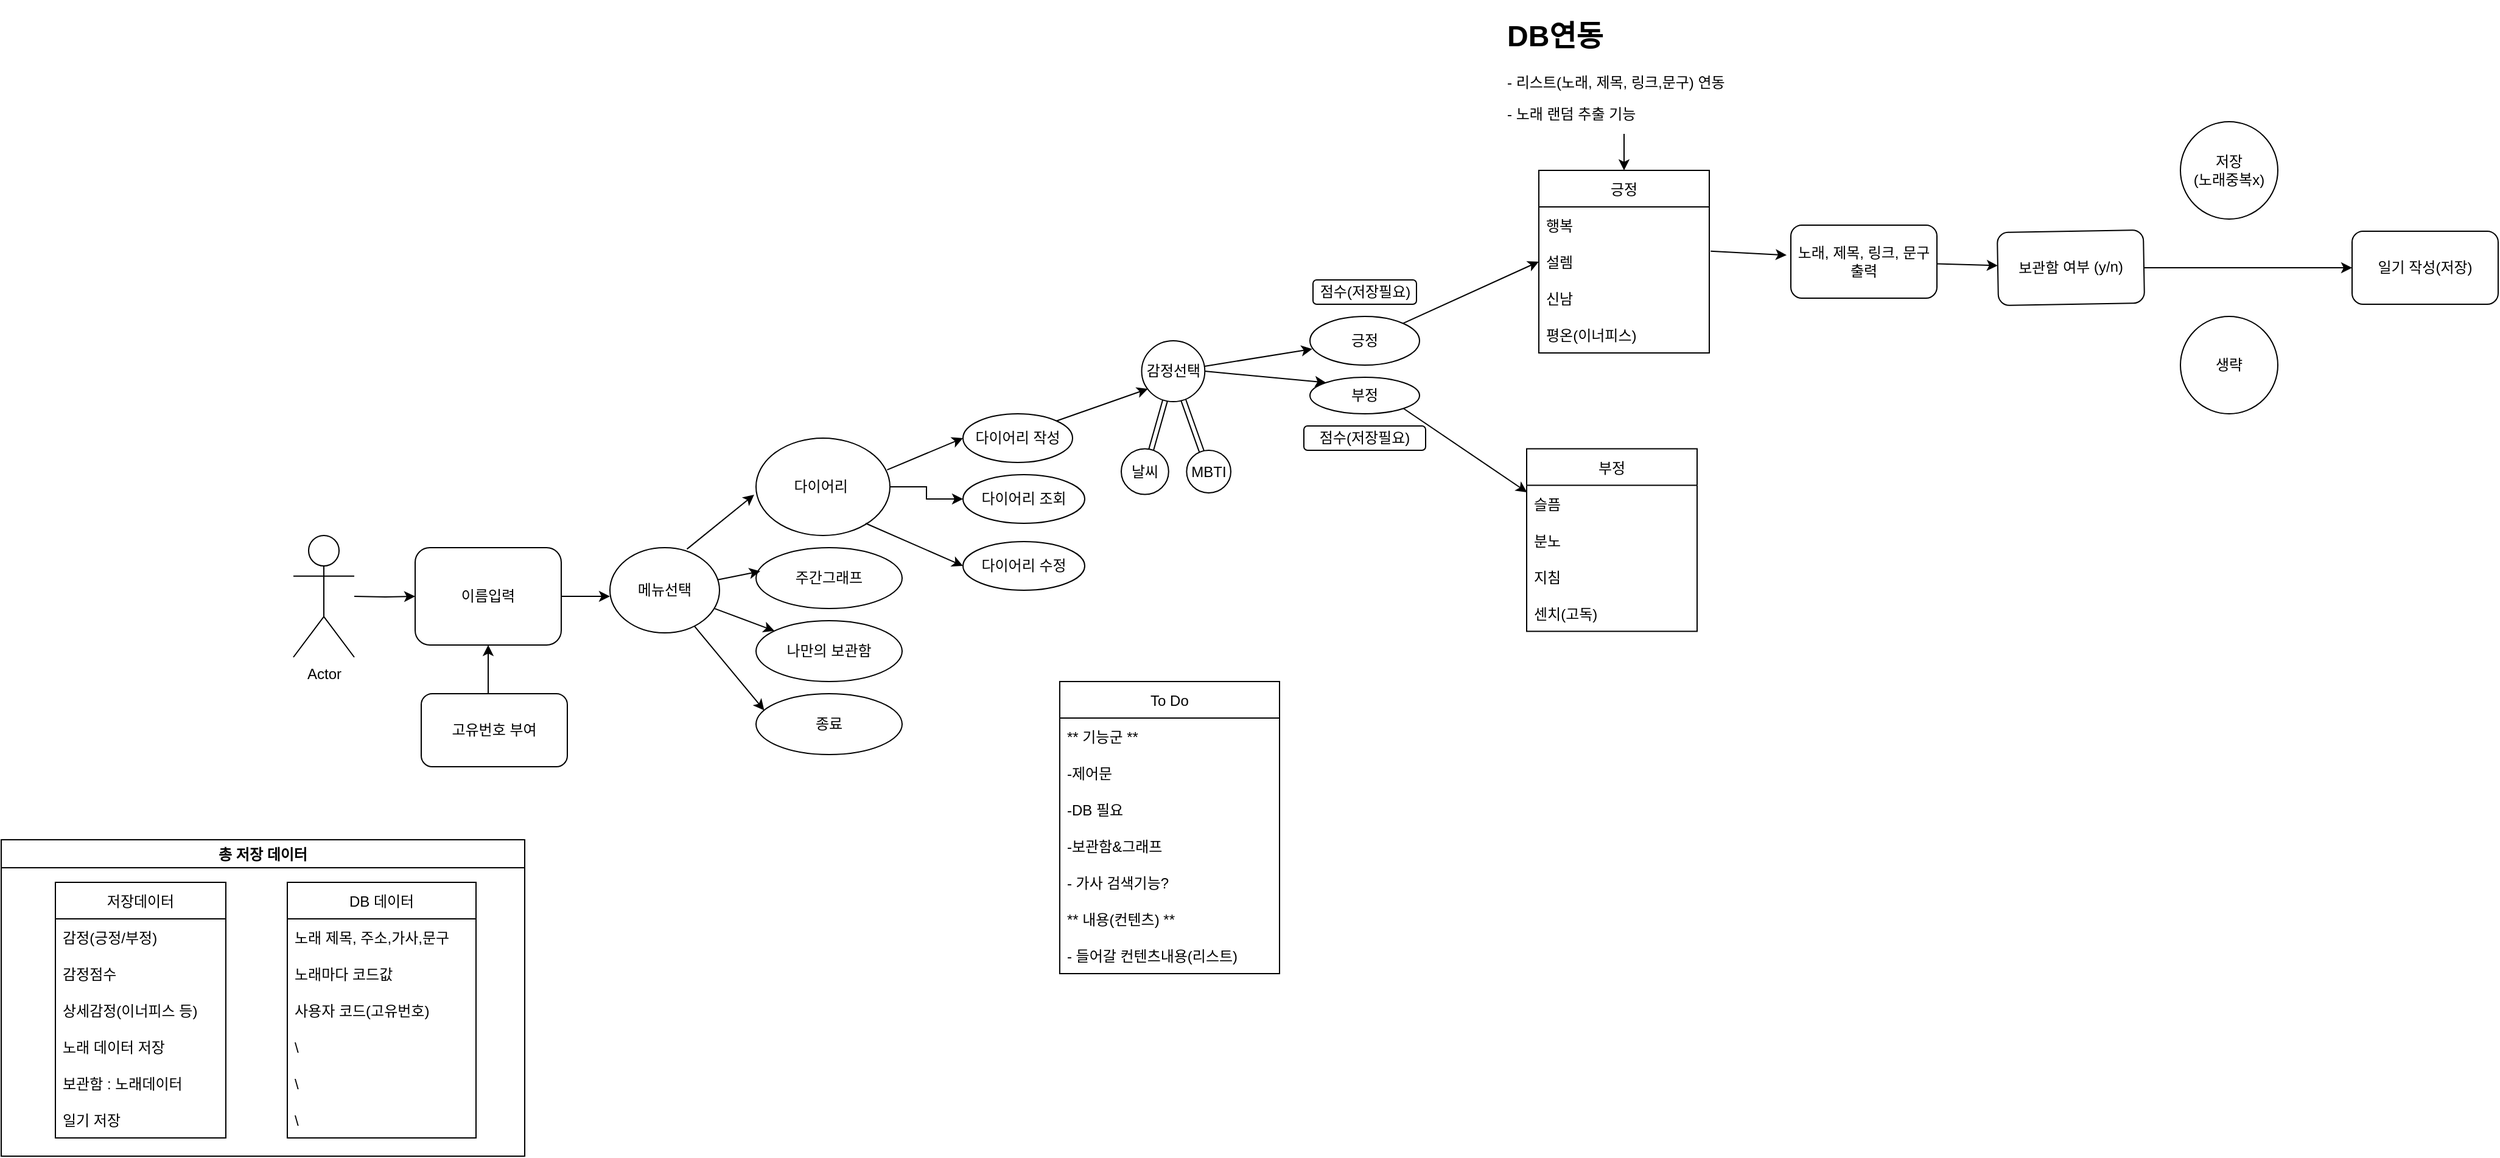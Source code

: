 <mxfile version="20.3.2" type="device"><diagram name="Page-1" id="2a216829-ef6e-dabb-86c1-c78162f3ba2b"><mxGraphModel dx="716" dy="1499" grid="1" gridSize="10" guides="1" tooltips="1" connect="1" arrows="1" fold="1" page="1" pageScale="1" pageWidth="850" pageHeight="1100" background="none" math="0" shadow="0"><root><mxCell id="0"/><mxCell id="1" parent="0"/><mxCell id="h5hXfIWbw8ZDz2EcVVG_-9" value="" style="edgeStyle=orthogonalEdgeStyle;rounded=0;orthogonalLoop=1;jettySize=auto;html=1;" edge="1" parent="1" source="7a84cebc1def654-2"><mxGeometry relative="1" as="geometry"><mxPoint x="520" y="290" as="targetPoint"/></mxGeometry></mxCell><mxCell id="7a84cebc1def654-2" value="이름입력" style="shape=ext;rounded=1;html=1;whiteSpace=wrap;" parent="1" vertex="1"><mxGeometry x="360" y="250" width="120" height="80" as="geometry"/></mxCell><mxCell id="7a84cebc1def654-36" style="edgeStyle=orthogonalEdgeStyle;rounded=0;html=1;jettySize=auto;orthogonalLoop=1;" parent="1" target="7a84cebc1def654-2" edge="1"><mxGeometry relative="1" as="geometry"><mxPoint x="310" y="290" as="sourcePoint"/></mxGeometry></mxCell><object label="Actor" id="h5hXfIWbw8ZDz2EcVVG_-1"><mxCell style="shape=umlActor;verticalLabelPosition=bottom;verticalAlign=top;html=1;outlineConnect=0;direction=east;" vertex="1" parent="1"><mxGeometry x="260" y="240" width="50" height="100" as="geometry"/></mxCell></object><mxCell id="h5hXfIWbw8ZDz2EcVVG_-5" value="고유번호 부여" style="rounded=1;whiteSpace=wrap;html=1;" vertex="1" parent="1"><mxGeometry x="365" y="370" width="120" height="60" as="geometry"/></mxCell><mxCell id="h5hXfIWbw8ZDz2EcVVG_-6" value="" style="endArrow=classic;html=1;rounded=0;" edge="1" parent="1" target="7a84cebc1def654-2"><mxGeometry width="50" height="50" relative="1" as="geometry"><mxPoint x="420" y="370" as="sourcePoint"/><mxPoint x="380" y="380" as="targetPoint"/></mxGeometry></mxCell><mxCell id="h5hXfIWbw8ZDz2EcVVG_-37" value="" style="rounded=0;orthogonalLoop=1;jettySize=auto;html=1;shape=link;" edge="1" parent="1" source="h5hXfIWbw8ZDz2EcVVG_-10" target="h5hXfIWbw8ZDz2EcVVG_-13"><mxGeometry relative="1" as="geometry"/></mxCell><mxCell id="h5hXfIWbw8ZDz2EcVVG_-10" value="MBTI" style="ellipse;whiteSpace=wrap;html=1;aspect=fixed;" vertex="1" parent="1"><mxGeometry x="993.68" y="170" width="36.32" height="35" as="geometry"/></mxCell><mxCell id="h5hXfIWbw8ZDz2EcVVG_-51" value="" style="edgeStyle=none;shape=link;rounded=0;orthogonalLoop=1;jettySize=auto;html=1;" edge="1" parent="1" source="h5hXfIWbw8ZDz2EcVVG_-11" target="h5hXfIWbw8ZDz2EcVVG_-13"><mxGeometry relative="1" as="geometry"/></mxCell><mxCell id="h5hXfIWbw8ZDz2EcVVG_-11" value="날씨" style="ellipse;whiteSpace=wrap;html=1;aspect=fixed;" vertex="1" parent="1"><mxGeometry x="940" y="168.75" width="38.91" height="37.5" as="geometry"/></mxCell><mxCell id="h5hXfIWbw8ZDz2EcVVG_-13" value="감정선택" style="ellipse;whiteSpace=wrap;html=1;aspect=fixed;" vertex="1" parent="1"><mxGeometry x="956.77" y="80" width="51.88" height="50" as="geometry"/></mxCell><mxCell id="h5hXfIWbw8ZDz2EcVVG_-15" value="" style="endArrow=classic;html=1;rounded=0;entryX=0.098;entryY=0.79;entryDx=0;entryDy=0;entryPerimeter=0;exitX=1;exitY=0;exitDx=0;exitDy=0;" edge="1" parent="1" source="h5hXfIWbw8ZDz2EcVVG_-19" target="h5hXfIWbw8ZDz2EcVVG_-13"><mxGeometry width="50" height="50" relative="1" as="geometry"><mxPoint x="889.999" y="138.879" as="sourcePoint"/><mxPoint x="996.77" y="150" as="targetPoint"/></mxGeometry></mxCell><mxCell id="h5hXfIWbw8ZDz2EcVVG_-44" value="" style="rounded=0;orthogonalLoop=1;jettySize=auto;html=1;" edge="1" parent="1" source="h5hXfIWbw8ZDz2EcVVG_-17" target="h5hXfIWbw8ZDz2EcVVG_-23"><mxGeometry relative="1" as="geometry"/></mxCell><mxCell id="h5hXfIWbw8ZDz2EcVVG_-17" value="메뉴선택" style="ellipse;whiteSpace=wrap;html=1;" vertex="1" parent="1"><mxGeometry x="520" y="250" width="90" height="70" as="geometry"/></mxCell><mxCell id="h5hXfIWbw8ZDz2EcVVG_-35" value="" style="edgeStyle=orthogonalEdgeStyle;rounded=0;orthogonalLoop=1;jettySize=auto;html=1;" edge="1" parent="1" source="h5hXfIWbw8ZDz2EcVVG_-18" target="h5hXfIWbw8ZDz2EcVVG_-21"><mxGeometry relative="1" as="geometry"/></mxCell><mxCell id="h5hXfIWbw8ZDz2EcVVG_-18" value="다이어리&amp;nbsp;" style="ellipse;whiteSpace=wrap;html=1;" vertex="1" parent="1"><mxGeometry x="640" y="160" width="110" height="80" as="geometry"/></mxCell><mxCell id="h5hXfIWbw8ZDz2EcVVG_-19" value="다이어리 작성" style="ellipse;whiteSpace=wrap;html=1;" vertex="1" parent="1"><mxGeometry x="810" y="140" width="90" height="40" as="geometry"/></mxCell><mxCell id="h5hXfIWbw8ZDz2EcVVG_-21" value="다이어리 조회" style="ellipse;whiteSpace=wrap;html=1;" vertex="1" parent="1"><mxGeometry x="810" y="190" width="100" height="40" as="geometry"/></mxCell><mxCell id="h5hXfIWbw8ZDz2EcVVG_-22" value="주간그래프" style="ellipse;whiteSpace=wrap;html=1;" vertex="1" parent="1"><mxGeometry x="640" y="250" width="120" height="50" as="geometry"/></mxCell><mxCell id="h5hXfIWbw8ZDz2EcVVG_-24" value="종료" style="ellipse;whiteSpace=wrap;html=1;" vertex="1" parent="1"><mxGeometry x="640" y="370" width="120" height="50" as="geometry"/></mxCell><mxCell id="h5hXfIWbw8ZDz2EcVVG_-25" value="다이어리 수정" style="ellipse;whiteSpace=wrap;html=1;" vertex="1" parent="1"><mxGeometry x="810" y="245" width="100" height="40" as="geometry"/></mxCell><mxCell id="h5hXfIWbw8ZDz2EcVVG_-30" value="" style="endArrow=classic;html=1;rounded=0;entryX=0;entryY=0.5;entryDx=0;entryDy=0;exitX=0.979;exitY=0.326;exitDx=0;exitDy=0;exitPerimeter=0;" edge="1" parent="1" source="h5hXfIWbw8ZDz2EcVVG_-18" target="h5hXfIWbw8ZDz2EcVVG_-19"><mxGeometry width="50" height="50" relative="1" as="geometry"><mxPoint x="730" y="200" as="sourcePoint"/><mxPoint x="780" y="150" as="targetPoint"/></mxGeometry></mxCell><mxCell id="h5hXfIWbw8ZDz2EcVVG_-31" value="" style="endArrow=classic;html=1;rounded=0;entryX=0;entryY=0.5;entryDx=0;entryDy=0;exitX=0.979;exitY=0.326;exitDx=0;exitDy=0;exitPerimeter=0;" edge="1" parent="1" target="h5hXfIWbw8ZDz2EcVVG_-25"><mxGeometry width="50" height="50" relative="1" as="geometry"><mxPoint x="730" y="230.0" as="sourcePoint"/><mxPoint x="792.31" y="203.92" as="targetPoint"/></mxGeometry></mxCell><mxCell id="h5hXfIWbw8ZDz2EcVVG_-23" value="나만의 보관함" style="ellipse;whiteSpace=wrap;html=1;" vertex="1" parent="1"><mxGeometry x="640" y="310" width="120" height="50" as="geometry"/></mxCell><mxCell id="h5hXfIWbw8ZDz2EcVVG_-64" value="" style="edgeStyle=none;rounded=0;orthogonalLoop=1;jettySize=auto;html=1;entryX=0;entryY=0.5;entryDx=0;entryDy=0;" edge="1" parent="1" source="h5hXfIWbw8ZDz2EcVVG_-39" target="h5hXfIWbw8ZDz2EcVVG_-62"><mxGeometry relative="1" as="geometry"/></mxCell><mxCell id="h5hXfIWbw8ZDz2EcVVG_-39" value="긍정" style="ellipse;whiteSpace=wrap;html=1;" vertex="1" parent="1"><mxGeometry x="1095" y="60" width="90" height="40" as="geometry"/></mxCell><mxCell id="h5hXfIWbw8ZDz2EcVVG_-80" value="" style="edgeStyle=none;rounded=0;orthogonalLoop=1;jettySize=auto;html=1;entryX=0.002;entryY=0.19;entryDx=0;entryDy=0;entryPerimeter=0;exitX=1;exitY=1;exitDx=0;exitDy=0;" edge="1" parent="1" source="h5hXfIWbw8ZDz2EcVVG_-40" target="h5hXfIWbw8ZDz2EcVVG_-66"><mxGeometry relative="1" as="geometry"/></mxCell><mxCell id="h5hXfIWbw8ZDz2EcVVG_-40" value="부정" style="ellipse;whiteSpace=wrap;html=1;" vertex="1" parent="1"><mxGeometry x="1095" y="110" width="90" height="30" as="geometry"/></mxCell><mxCell id="h5hXfIWbw8ZDz2EcVVG_-42" value="" style="endArrow=classic;html=1;rounded=0;entryX=0.021;entryY=0.67;entryDx=0;entryDy=0;entryPerimeter=0;" edge="1" parent="1" source="h5hXfIWbw8ZDz2EcVVG_-13" target="h5hXfIWbw8ZDz2EcVVG_-39"><mxGeometry width="50" height="50" relative="1" as="geometry"><mxPoint x="1002.16" y="105" as="sourcePoint"/><mxPoint x="1042.16" y="80" as="targetPoint"/></mxGeometry></mxCell><mxCell id="h5hXfIWbw8ZDz2EcVVG_-43" value="" style="endArrow=classic;html=1;rounded=0;entryX=0;entryY=0;entryDx=0;entryDy=0;exitX=1;exitY=0.5;exitDx=0;exitDy=0;" edge="1" parent="1" source="h5hXfIWbw8ZDz2EcVVG_-13" target="h5hXfIWbw8ZDz2EcVVG_-40"><mxGeometry width="50" height="50" relative="1" as="geometry"><mxPoint x="1016.959" y="106.12" as="sourcePoint"/><mxPoint x="1041.89" y="96.8" as="targetPoint"/></mxGeometry></mxCell><mxCell id="h5hXfIWbw8ZDz2EcVVG_-48" value="" style="endArrow=classic;html=1;rounded=0;entryX=-0.014;entryY=0.581;entryDx=0;entryDy=0;entryPerimeter=0;exitX=0.703;exitY=0.017;exitDx=0;exitDy=0;exitPerimeter=0;" edge="1" parent="1" source="h5hXfIWbw8ZDz2EcVVG_-17" target="h5hXfIWbw8ZDz2EcVVG_-18"><mxGeometry width="50" height="50" relative="1" as="geometry"><mxPoint x="590" y="250" as="sourcePoint"/><mxPoint x="640" y="200" as="targetPoint"/></mxGeometry></mxCell><mxCell id="h5hXfIWbw8ZDz2EcVVG_-49" value="" style="endArrow=classic;html=1;rounded=0;entryX=0.029;entryY=0.388;entryDx=0;entryDy=0;entryPerimeter=0;" edge="1" parent="1" source="h5hXfIWbw8ZDz2EcVVG_-17" target="h5hXfIWbw8ZDz2EcVVG_-22"><mxGeometry width="50" height="50" relative="1" as="geometry"><mxPoint x="620" y="290" as="sourcePoint"/><mxPoint x="650" y="260" as="targetPoint"/></mxGeometry></mxCell><mxCell id="h5hXfIWbw8ZDz2EcVVG_-50" value="" style="endArrow=classic;html=1;rounded=0;entryX=0.056;entryY=0.272;entryDx=0;entryDy=0;entryPerimeter=0;" edge="1" parent="1" source="h5hXfIWbw8ZDz2EcVVG_-17" target="h5hXfIWbw8ZDz2EcVVG_-24"><mxGeometry width="50" height="50" relative="1" as="geometry"><mxPoint x="620" y="290" as="sourcePoint"/><mxPoint x="670" y="240" as="targetPoint"/></mxGeometry></mxCell><mxCell id="h5hXfIWbw8ZDz2EcVVG_-56" value="점수(저장필요)" style="rounded=1;whiteSpace=wrap;html=1;" vertex="1" parent="1"><mxGeometry x="1097.5" y="30" width="85" height="20" as="geometry"/></mxCell><mxCell id="h5hXfIWbw8ZDz2EcVVG_-57" value="점수(저장필요)" style="rounded=1;whiteSpace=wrap;html=1;" vertex="1" parent="1"><mxGeometry x="1090" y="150" width="100" height="20" as="geometry"/></mxCell><mxCell id="h5hXfIWbw8ZDz2EcVVG_-60" value="긍정" style="swimlane;fontStyle=0;childLayout=stackLayout;horizontal=1;startSize=30;horizontalStack=0;resizeParent=1;resizeParentMax=0;resizeLast=0;collapsible=1;marginBottom=0;" vertex="1" parent="1"><mxGeometry x="1283" y="-60" width="140" height="150" as="geometry"/></mxCell><mxCell id="h5hXfIWbw8ZDz2EcVVG_-61" value="행복" style="text;strokeColor=none;fillColor=none;align=left;verticalAlign=middle;spacingLeft=4;spacingRight=4;overflow=hidden;points=[[0,0.5],[1,0.5]];portConstraint=eastwest;rotatable=0;" vertex="1" parent="h5hXfIWbw8ZDz2EcVVG_-60"><mxGeometry y="30" width="140" height="30" as="geometry"/></mxCell><mxCell id="h5hXfIWbw8ZDz2EcVVG_-62" value="설렘" style="text;strokeColor=none;fillColor=none;align=left;verticalAlign=middle;spacingLeft=4;spacingRight=4;overflow=hidden;points=[[0,0.5],[1,0.5]];portConstraint=eastwest;rotatable=0;" vertex="1" parent="h5hXfIWbw8ZDz2EcVVG_-60"><mxGeometry y="60" width="140" height="30" as="geometry"/></mxCell><mxCell id="h5hXfIWbw8ZDz2EcVVG_-79" value="신남" style="text;strokeColor=none;fillColor=none;align=left;verticalAlign=middle;spacingLeft=4;spacingRight=4;overflow=hidden;points=[[0,0.5],[1,0.5]];portConstraint=eastwest;rotatable=0;" vertex="1" parent="h5hXfIWbw8ZDz2EcVVG_-60"><mxGeometry y="90" width="140" height="30" as="geometry"/></mxCell><mxCell id="h5hXfIWbw8ZDz2EcVVG_-63" value="평온(이너피스)" style="text;strokeColor=none;fillColor=none;align=left;verticalAlign=middle;spacingLeft=4;spacingRight=4;overflow=hidden;points=[[0,0.5],[1,0.5]];portConstraint=eastwest;rotatable=0;" vertex="1" parent="h5hXfIWbw8ZDz2EcVVG_-60"><mxGeometry y="120" width="140" height="30" as="geometry"/></mxCell><mxCell id="h5hXfIWbw8ZDz2EcVVG_-65" value="부정" style="swimlane;fontStyle=0;childLayout=stackLayout;horizontal=1;startSize=30;horizontalStack=0;resizeParent=1;resizeParentMax=0;resizeLast=0;collapsible=1;marginBottom=0;" vertex="1" parent="1"><mxGeometry x="1273" y="168.75" width="140" height="150" as="geometry"/></mxCell><mxCell id="h5hXfIWbw8ZDz2EcVVG_-66" value="슬픔" style="text;strokeColor=none;fillColor=none;align=left;verticalAlign=middle;spacingLeft=4;spacingRight=4;overflow=hidden;points=[[0,0.5],[1,0.5]];portConstraint=eastwest;rotatable=0;" vertex="1" parent="h5hXfIWbw8ZDz2EcVVG_-65"><mxGeometry y="30" width="140" height="30" as="geometry"/></mxCell><mxCell id="h5hXfIWbw8ZDz2EcVVG_-67" value="분노" style="text;strokeColor=none;fillColor=none;align=left;verticalAlign=middle;spacingLeft=4;spacingRight=4;overflow=hidden;points=[[0,0.5],[1,0.5]];portConstraint=eastwest;rotatable=0;" vertex="1" parent="h5hXfIWbw8ZDz2EcVVG_-65"><mxGeometry y="60" width="140" height="30" as="geometry"/></mxCell><mxCell id="h5hXfIWbw8ZDz2EcVVG_-68" value="지침" style="text;strokeColor=none;fillColor=none;align=left;verticalAlign=middle;spacingLeft=4;spacingRight=4;overflow=hidden;points=[[0,0.5],[1,0.5]];portConstraint=eastwest;rotatable=0;" vertex="1" parent="h5hXfIWbw8ZDz2EcVVG_-65"><mxGeometry y="90" width="140" height="30" as="geometry"/></mxCell><mxCell id="h5hXfIWbw8ZDz2EcVVG_-78" value="센치(고독)" style="text;strokeColor=none;fillColor=none;align=left;verticalAlign=middle;spacingLeft=4;spacingRight=4;overflow=hidden;points=[[0,0.5],[1,0.5]];portConstraint=eastwest;rotatable=0;" vertex="1" parent="h5hXfIWbw8ZDz2EcVVG_-65"><mxGeometry y="120" width="140" height="30" as="geometry"/></mxCell><mxCell id="h5hXfIWbw8ZDz2EcVVG_-82" value="" style="edgeStyle=none;rounded=0;orthogonalLoop=1;jettySize=auto;html=1;entryX=0.5;entryY=0;entryDx=0;entryDy=0;" edge="1" parent="1" source="h5hXfIWbw8ZDz2EcVVG_-81" target="h5hXfIWbw8ZDz2EcVVG_-60"><mxGeometry relative="1" as="geometry"/></mxCell><mxCell id="h5hXfIWbw8ZDz2EcVVG_-81" value="&lt;h1&gt;DB연동&lt;/h1&gt;&lt;p&gt;- 리스트(노래, 제목, 링크,문구) 연동&lt;/p&gt;&lt;p&gt;- 노래 랜덤 추출 기능&lt;/p&gt;&lt;p&gt;&lt;br&gt;&lt;/p&gt;" style="text;html=1;strokeColor=none;fillColor=none;spacing=5;spacingTop=-20;whiteSpace=wrap;overflow=hidden;rounded=0;" vertex="1" parent="1"><mxGeometry x="1252" y="-190" width="202" height="100" as="geometry"/></mxCell><mxCell id="h5hXfIWbw8ZDz2EcVVG_-86" value="" style="edgeStyle=none;rounded=0;orthogonalLoop=1;jettySize=auto;html=1;" edge="1" parent="1" source="h5hXfIWbw8ZDz2EcVVG_-83" target="h5hXfIWbw8ZDz2EcVVG_-85"><mxGeometry relative="1" as="geometry"/></mxCell><mxCell id="h5hXfIWbw8ZDz2EcVVG_-83" value="노래, 제목, 링크, 문구출력" style="rounded=1;whiteSpace=wrap;html=1;" vertex="1" parent="1"><mxGeometry x="1490" y="-15" width="120" height="60" as="geometry"/></mxCell><mxCell id="h5hXfIWbw8ZDz2EcVVG_-84" value="" style="endArrow=classic;html=1;rounded=0;entryX=-0.029;entryY=0.411;entryDx=0;entryDy=0;entryPerimeter=0;exitX=1.008;exitY=0.213;exitDx=0;exitDy=0;exitPerimeter=0;" edge="1" parent="1" source="h5hXfIWbw8ZDz2EcVVG_-62" target="h5hXfIWbw8ZDz2EcVVG_-83"><mxGeometry width="50" height="50" relative="1" as="geometry"><mxPoint x="1423" y="20" as="sourcePoint"/><mxPoint x="1473" y="-30" as="targetPoint"/></mxGeometry></mxCell><mxCell id="h5hXfIWbw8ZDz2EcVVG_-91" value="" style="edgeStyle=orthogonalEdgeStyle;rounded=0;orthogonalLoop=1;jettySize=auto;html=1;entryX=0;entryY=0.5;entryDx=0;entryDy=0;" edge="1" parent="1" source="h5hXfIWbw8ZDz2EcVVG_-85" target="h5hXfIWbw8ZDz2EcVVG_-89"><mxGeometry relative="1" as="geometry"/></mxCell><mxCell id="h5hXfIWbw8ZDz2EcVVG_-85" value="보관함 여부 (y/n)" style="rounded=1;whiteSpace=wrap;html=1;rotation=-1;direction=west;" vertex="1" parent="1"><mxGeometry x="1660" y="-10" width="120" height="60" as="geometry"/></mxCell><mxCell id="h5hXfIWbw8ZDz2EcVVG_-87" value="저장&lt;br&gt;(노래중복x)" style="ellipse;whiteSpace=wrap;html=1;aspect=fixed;" vertex="1" parent="1"><mxGeometry x="1810" y="-100" width="80" height="80" as="geometry"/></mxCell><mxCell id="h5hXfIWbw8ZDz2EcVVG_-88" value="생략" style="ellipse;whiteSpace=wrap;html=1;aspect=fixed;" vertex="1" parent="1"><mxGeometry x="1810" y="60" width="80" height="80" as="geometry"/></mxCell><mxCell id="h5hXfIWbw8ZDz2EcVVG_-89" value="일기 작성(저장)" style="rounded=1;whiteSpace=wrap;html=1;" vertex="1" parent="1"><mxGeometry x="1951" y="-10" width="120" height="60" as="geometry"/></mxCell><mxCell id="h5hXfIWbw8ZDz2EcVVG_-103" value="총 저장 데이터" style="swimlane;" vertex="1" parent="1"><mxGeometry x="20" y="490" width="430" height="260" as="geometry"/></mxCell><mxCell id="h5hXfIWbw8ZDz2EcVVG_-92" value="저장데이터" style="swimlane;fontStyle=0;childLayout=stackLayout;horizontal=1;startSize=30;horizontalStack=0;resizeParent=1;resizeParentMax=0;resizeLast=0;collapsible=1;marginBottom=0;" vertex="1" parent="h5hXfIWbw8ZDz2EcVVG_-103"><mxGeometry x="44.5" y="35" width="140" height="210" as="geometry"/></mxCell><mxCell id="h5hXfIWbw8ZDz2EcVVG_-93" value="감정(긍정/부정)" style="text;strokeColor=none;fillColor=none;align=left;verticalAlign=middle;spacingLeft=4;spacingRight=4;overflow=hidden;points=[[0,0.5],[1,0.5]];portConstraint=eastwest;rotatable=0;" vertex="1" parent="h5hXfIWbw8ZDz2EcVVG_-92"><mxGeometry y="30" width="140" height="30" as="geometry"/></mxCell><mxCell id="h5hXfIWbw8ZDz2EcVVG_-94" value="감정점수" style="text;strokeColor=none;fillColor=none;align=left;verticalAlign=middle;spacingLeft=4;spacingRight=4;overflow=hidden;points=[[0,0.5],[1,0.5]];portConstraint=eastwest;rotatable=0;" vertex="1" parent="h5hXfIWbw8ZDz2EcVVG_-92"><mxGeometry y="60" width="140" height="30" as="geometry"/></mxCell><mxCell id="h5hXfIWbw8ZDz2EcVVG_-95" value="상세감정(이너피스 등)" style="text;strokeColor=none;fillColor=none;align=left;verticalAlign=middle;spacingLeft=4;spacingRight=4;overflow=hidden;points=[[0,0.5],[1,0.5]];portConstraint=eastwest;rotatable=0;" vertex="1" parent="h5hXfIWbw8ZDz2EcVVG_-92"><mxGeometry y="90" width="140" height="30" as="geometry"/></mxCell><mxCell id="h5hXfIWbw8ZDz2EcVVG_-100" value="노래 데이터 저장" style="text;strokeColor=none;fillColor=none;align=left;verticalAlign=middle;spacingLeft=4;spacingRight=4;overflow=hidden;points=[[0,0.5],[1,0.5]];portConstraint=eastwest;rotatable=0;" vertex="1" parent="h5hXfIWbw8ZDz2EcVVG_-92"><mxGeometry y="120" width="140" height="30" as="geometry"/></mxCell><mxCell id="h5hXfIWbw8ZDz2EcVVG_-101" value="보관함 : 노래데이터" style="text;strokeColor=none;fillColor=none;align=left;verticalAlign=middle;spacingLeft=4;spacingRight=4;overflow=hidden;points=[[0,0.5],[1,0.5]];portConstraint=eastwest;rotatable=0;" vertex="1" parent="h5hXfIWbw8ZDz2EcVVG_-92"><mxGeometry y="150" width="140" height="30" as="geometry"/></mxCell><mxCell id="h5hXfIWbw8ZDz2EcVVG_-102" value="일기 저장" style="text;strokeColor=none;fillColor=none;align=left;verticalAlign=middle;spacingLeft=4;spacingRight=4;overflow=hidden;points=[[0,0.5],[1,0.5]];portConstraint=eastwest;rotatable=0;" vertex="1" parent="h5hXfIWbw8ZDz2EcVVG_-92"><mxGeometry y="180" width="140" height="30" as="geometry"/></mxCell><mxCell id="h5hXfIWbw8ZDz2EcVVG_-104" value="DB 데이터" style="swimlane;fontStyle=0;childLayout=stackLayout;horizontal=1;startSize=30;horizontalStack=0;resizeParent=1;resizeParentMax=0;resizeLast=0;collapsible=1;marginBottom=0;" vertex="1" parent="h5hXfIWbw8ZDz2EcVVG_-103"><mxGeometry x="235" y="35" width="155" height="210" as="geometry"/></mxCell><mxCell id="h5hXfIWbw8ZDz2EcVVG_-105" value="노래 제목, 주소,가사,문구" style="text;strokeColor=none;fillColor=none;align=left;verticalAlign=middle;spacingLeft=4;spacingRight=4;overflow=hidden;points=[[0,0.5],[1,0.5]];portConstraint=eastwest;rotatable=0;" vertex="1" parent="h5hXfIWbw8ZDz2EcVVG_-104"><mxGeometry y="30" width="155" height="30" as="geometry"/></mxCell><mxCell id="h5hXfIWbw8ZDz2EcVVG_-106" value="노래마다 코드값" style="text;strokeColor=none;fillColor=none;align=left;verticalAlign=middle;spacingLeft=4;spacingRight=4;overflow=hidden;points=[[0,0.5],[1,0.5]];portConstraint=eastwest;rotatable=0;" vertex="1" parent="h5hXfIWbw8ZDz2EcVVG_-104"><mxGeometry y="60" width="155" height="30" as="geometry"/></mxCell><mxCell id="h5hXfIWbw8ZDz2EcVVG_-107" value="사용자 코드(고유번호)" style="text;strokeColor=none;fillColor=none;align=left;verticalAlign=middle;spacingLeft=4;spacingRight=4;overflow=hidden;points=[[0,0.5],[1,0.5]];portConstraint=eastwest;rotatable=0;" vertex="1" parent="h5hXfIWbw8ZDz2EcVVG_-104"><mxGeometry y="90" width="155" height="30" as="geometry"/></mxCell><mxCell id="h5hXfIWbw8ZDz2EcVVG_-108" value="\" style="text;strokeColor=none;fillColor=none;align=left;verticalAlign=middle;spacingLeft=4;spacingRight=4;overflow=hidden;points=[[0,0.5],[1,0.5]];portConstraint=eastwest;rotatable=0;" vertex="1" parent="h5hXfIWbw8ZDz2EcVVG_-104"><mxGeometry y="120" width="155" height="30" as="geometry"/></mxCell><mxCell id="h5hXfIWbw8ZDz2EcVVG_-109" value="\" style="text;strokeColor=none;fillColor=none;align=left;verticalAlign=middle;spacingLeft=4;spacingRight=4;overflow=hidden;points=[[0,0.5],[1,0.5]];portConstraint=eastwest;rotatable=0;" vertex="1" parent="h5hXfIWbw8ZDz2EcVVG_-104"><mxGeometry y="150" width="155" height="30" as="geometry"/></mxCell><mxCell id="h5hXfIWbw8ZDz2EcVVG_-110" value="\" style="text;strokeColor=none;fillColor=none;align=left;verticalAlign=middle;spacingLeft=4;spacingRight=4;overflow=hidden;points=[[0,0.5],[1,0.5]];portConstraint=eastwest;rotatable=0;" vertex="1" parent="h5hXfIWbw8ZDz2EcVVG_-104"><mxGeometry y="180" width="155" height="30" as="geometry"/></mxCell><mxCell id="h5hXfIWbw8ZDz2EcVVG_-111" value="To Do" style="swimlane;fontStyle=0;childLayout=stackLayout;horizontal=1;startSize=30;horizontalStack=0;resizeParent=1;resizeParentMax=0;resizeLast=0;collapsible=1;marginBottom=0;" vertex="1" parent="1"><mxGeometry x="889.46" y="360" width="180.54" height="240" as="geometry"/></mxCell><mxCell id="h5hXfIWbw8ZDz2EcVVG_-112" value="** 기능군 **" style="text;strokeColor=none;fillColor=none;align=left;verticalAlign=middle;spacingLeft=4;spacingRight=4;overflow=hidden;points=[[0,0.5],[1,0.5]];portConstraint=eastwest;rotatable=0;" vertex="1" parent="h5hXfIWbw8ZDz2EcVVG_-111"><mxGeometry y="30" width="180.54" height="30" as="geometry"/></mxCell><mxCell id="h5hXfIWbw8ZDz2EcVVG_-118" value="-제어문" style="text;strokeColor=none;fillColor=none;align=left;verticalAlign=middle;spacingLeft=4;spacingRight=4;overflow=hidden;points=[[0,0.5],[1,0.5]];portConstraint=eastwest;rotatable=0;" vertex="1" parent="h5hXfIWbw8ZDz2EcVVG_-111"><mxGeometry y="60" width="180.54" height="30" as="geometry"/></mxCell><mxCell id="h5hXfIWbw8ZDz2EcVVG_-113" value="-DB 필요" style="text;strokeColor=none;fillColor=none;align=left;verticalAlign=middle;spacingLeft=4;spacingRight=4;overflow=hidden;points=[[0,0.5],[1,0.5]];portConstraint=eastwest;rotatable=0;" vertex="1" parent="h5hXfIWbw8ZDz2EcVVG_-111"><mxGeometry y="90" width="180.54" height="30" as="geometry"/></mxCell><mxCell id="h5hXfIWbw8ZDz2EcVVG_-114" value="-보관함&amp;그래프" style="text;strokeColor=none;fillColor=none;align=left;verticalAlign=middle;spacingLeft=4;spacingRight=4;overflow=hidden;points=[[0,0.5],[1,0.5]];portConstraint=eastwest;rotatable=0;" vertex="1" parent="h5hXfIWbw8ZDz2EcVVG_-111"><mxGeometry y="120" width="180.54" height="30" as="geometry"/></mxCell><mxCell id="h5hXfIWbw8ZDz2EcVVG_-115" value="- 가사 검색기능?" style="text;strokeColor=none;fillColor=none;align=left;verticalAlign=middle;spacingLeft=4;spacingRight=4;overflow=hidden;points=[[0,0.5],[1,0.5]];portConstraint=eastwest;rotatable=0;" vertex="1" parent="h5hXfIWbw8ZDz2EcVVG_-111"><mxGeometry y="150" width="180.54" height="30" as="geometry"/></mxCell><mxCell id="h5hXfIWbw8ZDz2EcVVG_-119" value="** 내용(컨텐츠) **" style="text;strokeColor=none;fillColor=none;align=left;verticalAlign=middle;spacingLeft=4;spacingRight=4;overflow=hidden;points=[[0,0.5],[1,0.5]];portConstraint=eastwest;rotatable=0;" vertex="1" parent="h5hXfIWbw8ZDz2EcVVG_-111"><mxGeometry y="180" width="180.54" height="30" as="geometry"/></mxCell><mxCell id="h5hXfIWbw8ZDz2EcVVG_-116" value="- 들어갈 컨텐츠내용(리스트)" style="text;strokeColor=none;fillColor=none;align=left;verticalAlign=middle;spacingLeft=4;spacingRight=4;overflow=hidden;points=[[0,0.5],[1,0.5]];portConstraint=eastwest;rotatable=0;" vertex="1" parent="h5hXfIWbw8ZDz2EcVVG_-111"><mxGeometry y="210" width="180.54" height="30" as="geometry"/></mxCell></root></mxGraphModel></diagram></mxfile>
